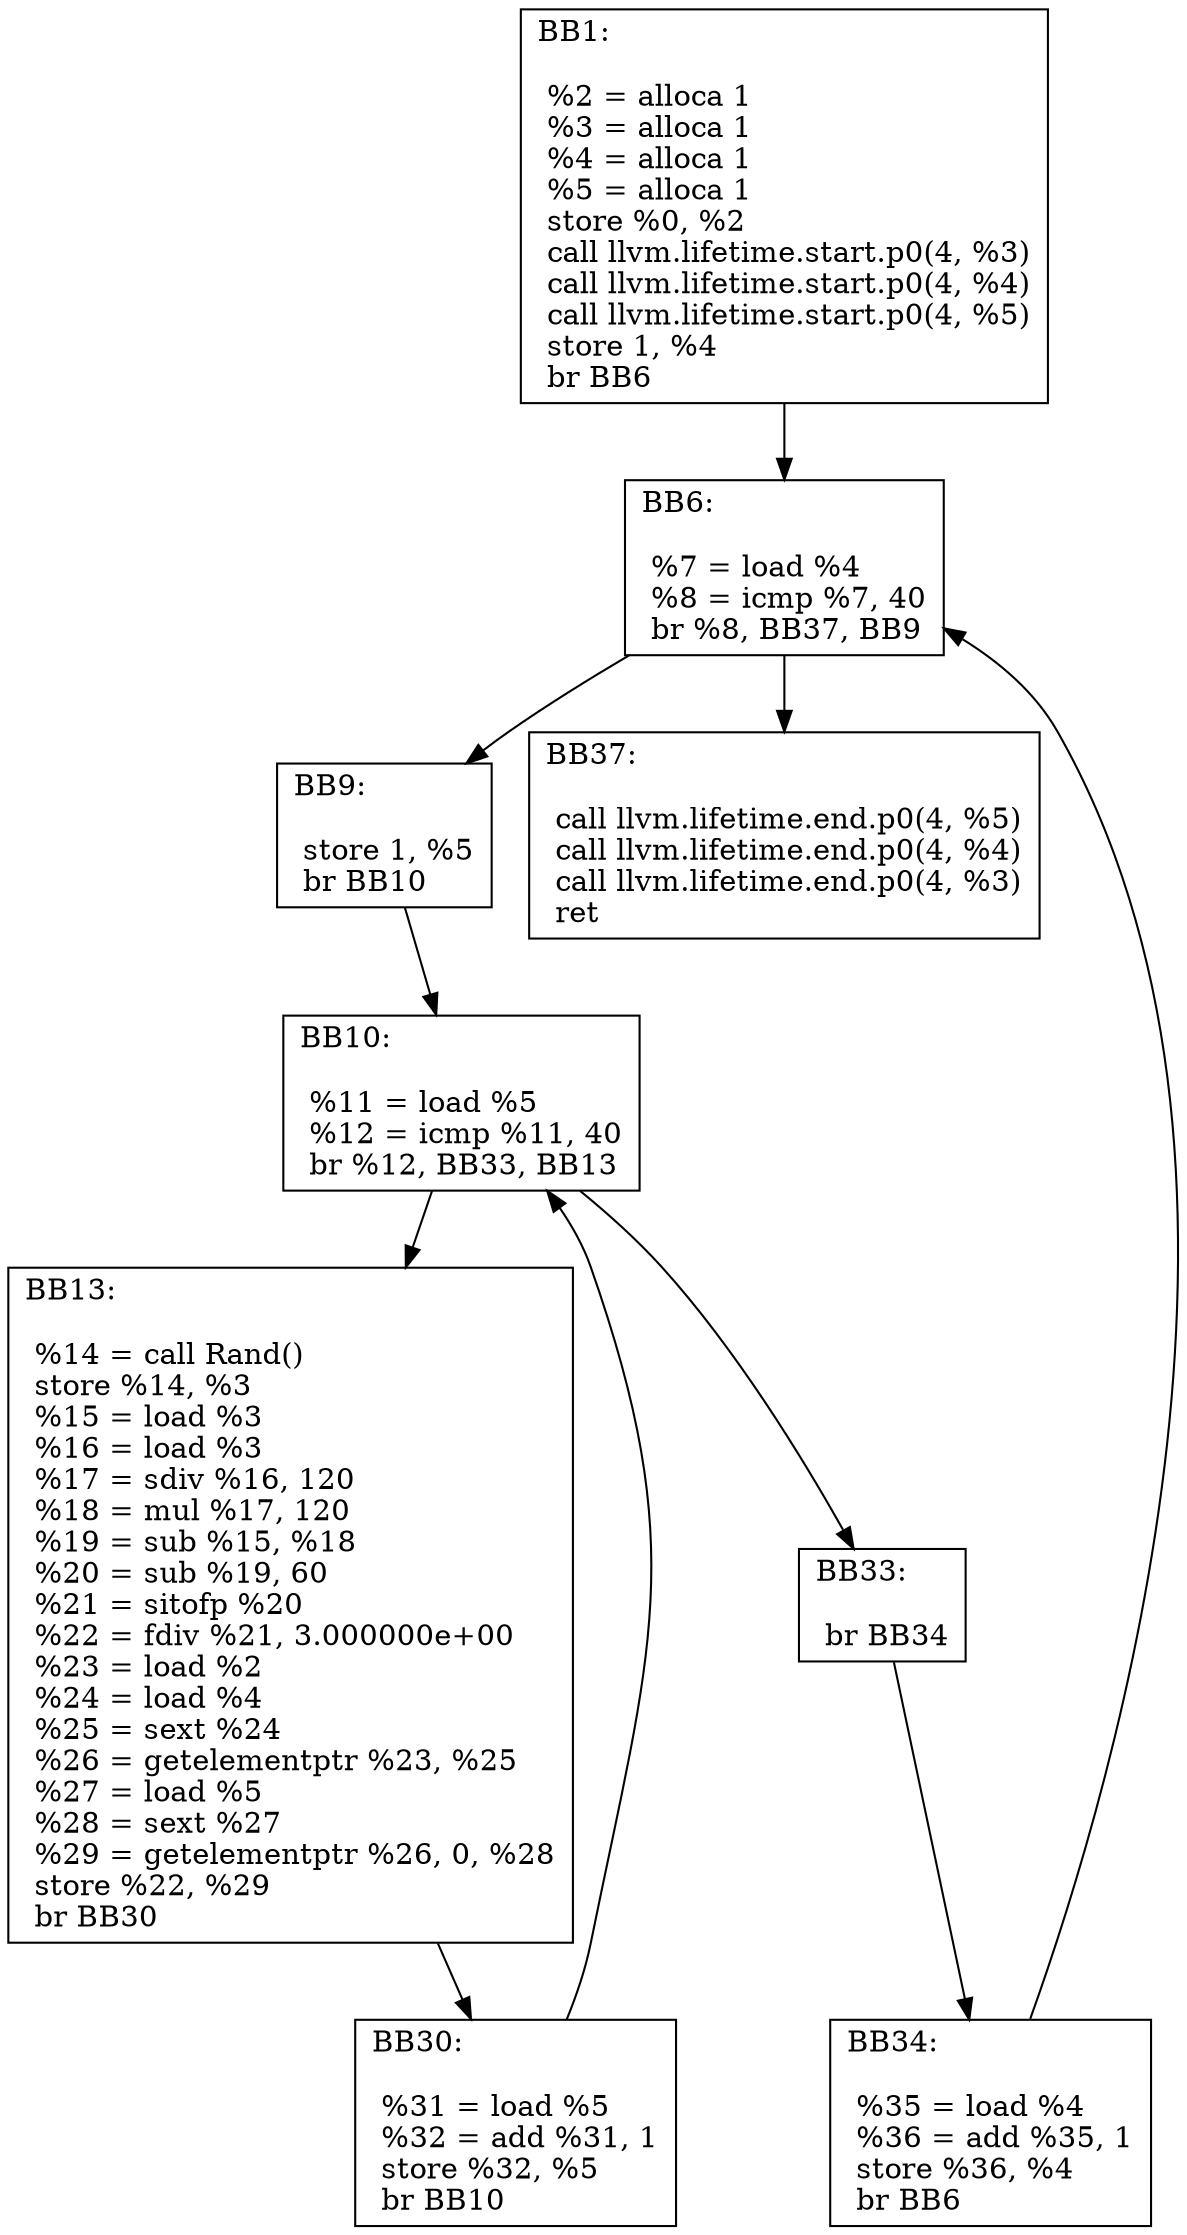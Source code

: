 digraph "CFG of rInitmatrix function"{
	BB1[shape=record,label="{BB1:\l\l
	 %2 = alloca  1\l	 %3 = alloca  1\l	 %4 = alloca  1\l	 %5 = alloca  1\l	 store  %0,  %2\l	 call llvm.lifetime.start.p0(4, %3)\l	 call llvm.lifetime.start.p0(4, %4)\l	 call llvm.lifetime.start.p0(4, %5)\l	 store  1,  %4\l	 br BB6\l	}"];
	BB1 -> BB6
	BB6[shape=record,label="{BB6:\l\l
	 %7 = load  %4\l	 %8 = icmp  %7,  40\l	 br %8, BB37, BB9\l	}"];
	BB6 -> BB9
	BB6 -> BB37
	BB9[shape=record,label="{BB9:\l\l
	 store  1,  %5\l	 br BB10\l	}"];
	BB9 -> BB10
	BB10[shape=record,label="{BB10:\l\l
	 %11 = load  %5\l	 %12 = icmp  %11,  40\l	 br %12, BB33, BB13\l	}"];
	BB10 -> BB13
	BB10 -> BB33
	BB13[shape=record,label="{BB13:\l\l
	 %14 = call Rand()\l	 store  %14,  %3\l	 %15 = load  %3\l	 %16 = load  %3\l	 %17 = sdiv  %16,  120\l	 %18 = mul  %17,  120\l	 %19 = sub  %15,  %18\l	 %20 = sub  %19,  60\l	 %21 = sitofp  %20\l	 %22 = fdiv  %21,  3.000000e+00\l	 %23 = load  %2\l	 %24 = load  %4\l	 %25 = sext  %24\l	 %26 = getelementptr  %23,  %25\l	 %27 = load  %5\l	 %28 = sext  %27\l	 %29 = getelementptr  %26,  0,  %28\l	 store  %22,  %29\l	 br BB30\l	}"];
	BB13 -> BB30
	BB30[shape=record,label="{BB30:\l\l
	 %31 = load  %5\l	 %32 = add  %31,  1\l	 store  %32,  %5\l	 br BB10\l	}"];
	BB30 -> BB10
	BB33[shape=record,label="{BB33:\l\l
	 br BB34\l	}"];
	BB33 -> BB34
	BB34[shape=record,label="{BB34:\l\l
	 %35 = load  %4\l	 %36 = add  %35,  1\l	 store  %36,  %4\l	 br BB6\l	}"];
	BB34 -> BB6
	BB37[shape=record,label="{BB37:\l\l
	 call llvm.lifetime.end.p0(4, %5)\l	 call llvm.lifetime.end.p0(4, %4)\l	 call llvm.lifetime.end.p0(4, %3)\l	 ret \l	}"];
}
